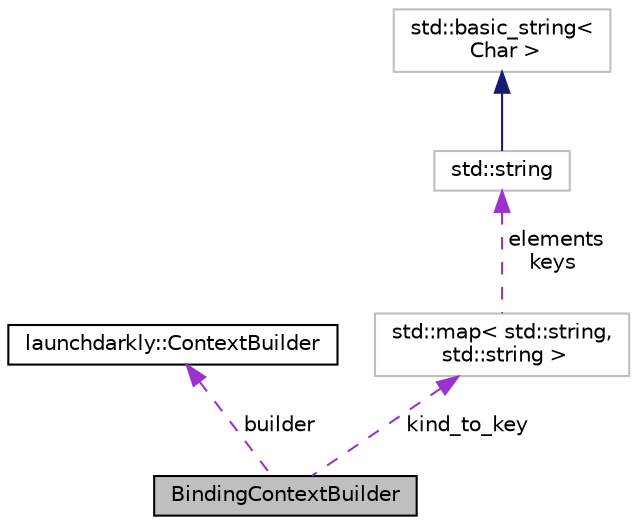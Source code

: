 digraph "BindingContextBuilder"
{
 // LATEX_PDF_SIZE
  edge [fontname="Helvetica",fontsize="10",labelfontname="Helvetica",labelfontsize="10"];
  node [fontname="Helvetica",fontsize="10",shape=record];
  Node1 [label="BindingContextBuilder",height=0.2,width=0.4,color="black", fillcolor="grey75", style="filled", fontcolor="black",tooltip=" "];
  Node2 -> Node1 [dir="back",color="darkorchid3",fontsize="10",style="dashed",label=" builder" ,fontname="Helvetica"];
  Node2 [label="launchdarkly::ContextBuilder",height=0.2,width=0.4,color="black", fillcolor="white", style="filled",URL="$classlaunchdarkly_1_1ContextBuilder.html",tooltip=" "];
  Node3 -> Node1 [dir="back",color="darkorchid3",fontsize="10",style="dashed",label=" kind_to_key" ,fontname="Helvetica"];
  Node3 [label="std::map\< std::string,\l std::string \>",height=0.2,width=0.4,color="grey75", fillcolor="white", style="filled",tooltip=" "];
  Node4 -> Node3 [dir="back",color="darkorchid3",fontsize="10",style="dashed",label=" elements\nkeys" ,fontname="Helvetica"];
  Node4 [label="std::string",height=0.2,width=0.4,color="grey75", fillcolor="white", style="filled",tooltip=" "];
  Node5 -> Node4 [dir="back",color="midnightblue",fontsize="10",style="solid",fontname="Helvetica"];
  Node5 [label="std::basic_string\<\l Char \>",height=0.2,width=0.4,color="grey75", fillcolor="white", style="filled",tooltip=" "];
}
